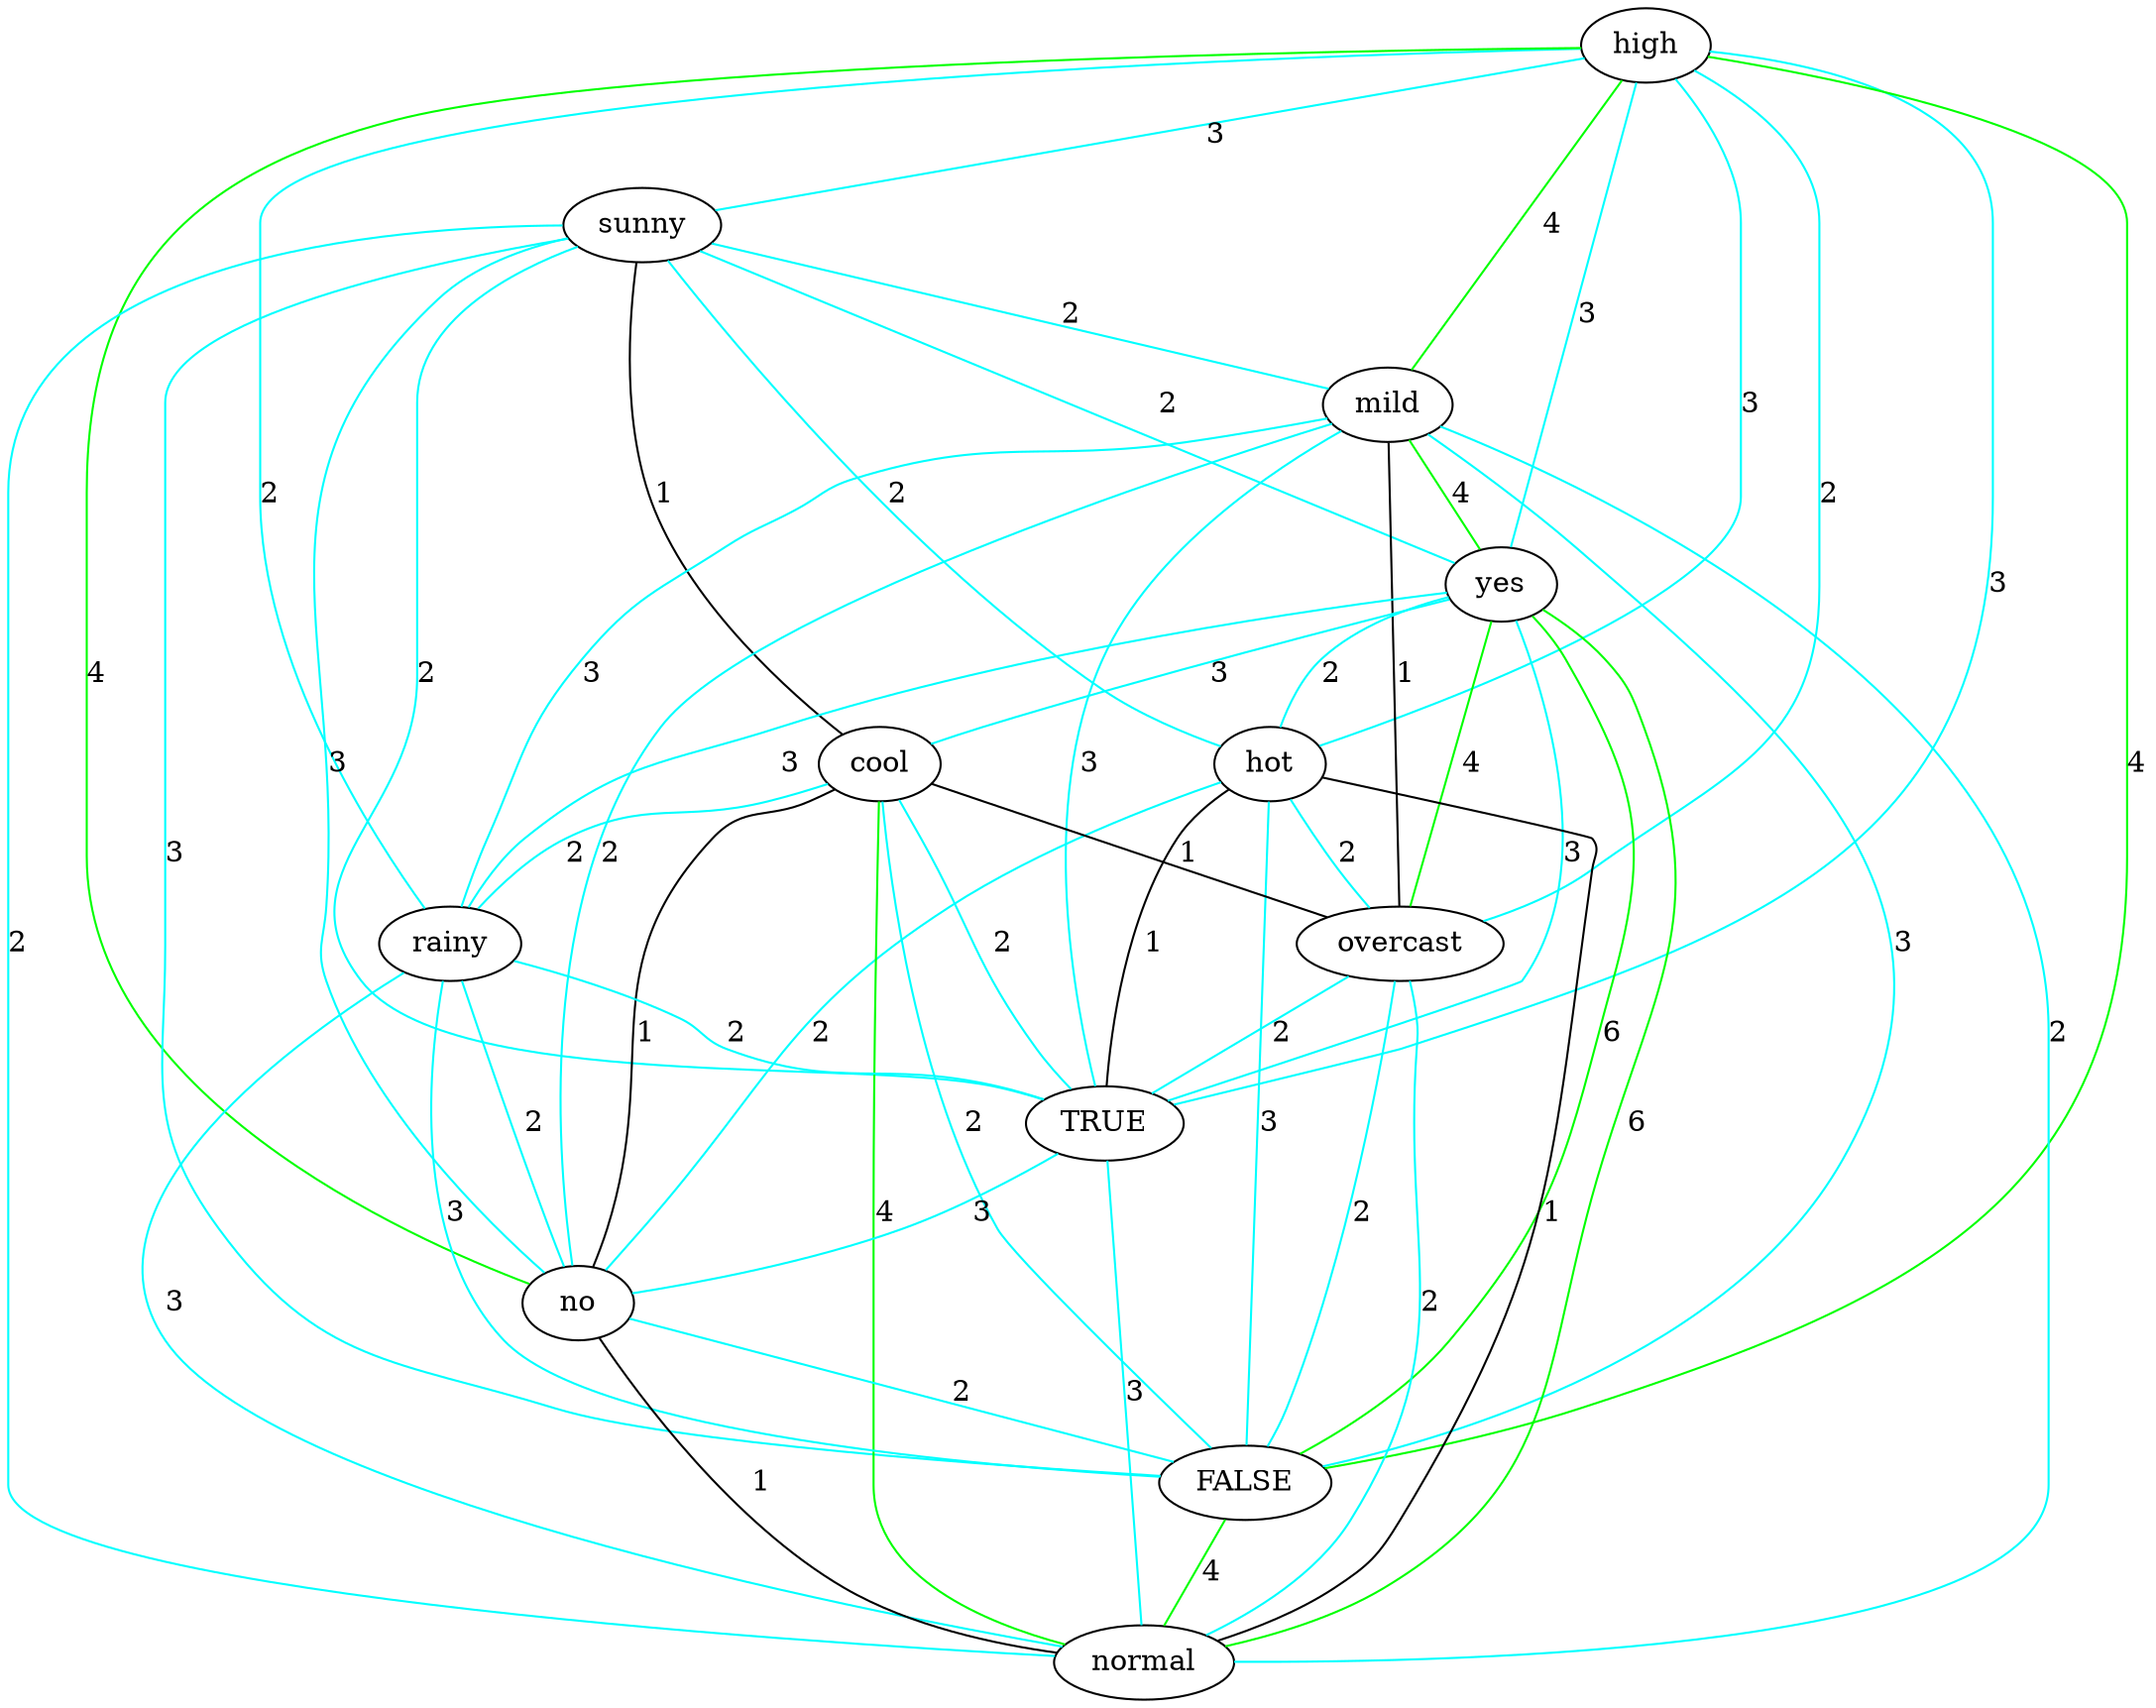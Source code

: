 strict graph "" {
high;
sunny;
mild;
yes;
hot;
cool;
overcast;
rainy;
TRUE;
no;
FALSE;
normal;
high -- rainy  [color=cyan, label=2];
high -- yes  [color=cyan, label=3];
high -- overcast  [color=cyan, label=2];
high -- sunny  [color=cyan, label=3];
high -- mild  [color=green, label=4];
high -- hot  [color=cyan, label=3];
high -- no  [color=green, label=4];
high -- FALSE  [color=green, label=4];
high -- TRUE  [color=cyan, label=3];
sunny -- mild  [color=cyan, label=2];
sunny -- yes  [color=cyan, label=2];
sunny -- hot  [color=cyan, label=2];
sunny -- no  [color=cyan, label=3];
sunny -- normal  [color=cyan, label=2];
sunny -- FALSE  [color=cyan, label=3];
sunny -- cool  [color=black, label=1];
sunny -- TRUE  [color=cyan, label=2];
mild -- overcast  [color=black, label=1];
mild -- TRUE  [color=cyan, label=3];
mild -- yes  [color=green, label=4];
mild -- rainy  [color=cyan, label=3];
mild -- no  [color=cyan, label=2];
mild -- FALSE  [color=cyan, label=3];
mild -- normal  [color=cyan, label=2];
yes -- overcast  [color=green, label=4];
yes -- rainy  [color=cyan, label=3];
yes -- hot  [color=cyan, label=2];
yes -- FALSE  [color=green, label=6];
yes -- cool  [color=cyan, label=3];
yes -- TRUE  [color=cyan, label=3];
yes -- normal  [color=green, label=6];
hot -- overcast  [color=cyan, label=2];
hot -- TRUE  [color=black, label=1];
hot -- no  [color=cyan, label=2];
hot -- FALSE  [color=cyan, label=3];
hot -- normal  [color=black, label=1];
cool -- overcast  [color=black, label=1];
cool -- rainy  [color=cyan, label=2];
cool -- TRUE  [color=cyan, label=2];
cool -- no  [color=black, label=1];
cool -- FALSE  [color=cyan, label=2];
cool -- normal  [color=green, label=4];
overcast -- TRUE  [color=cyan, label=2];
overcast -- FALSE  [color=cyan, label=2];
overcast -- normal  [color=cyan, label=2];
rainy -- TRUE  [color=cyan, label=2];
rainy -- no  [color=cyan, label=2];
rainy -- FALSE  [color=cyan, label=3];
rainy -- normal  [color=cyan, label=3];
TRUE -- no  [color=cyan, label=3];
TRUE -- normal  [color=cyan, label=3];
no -- FALSE  [color=cyan, label=2];
no -- normal  [color=black, label=1];
FALSE -- normal  [color=green, label=4];
}
